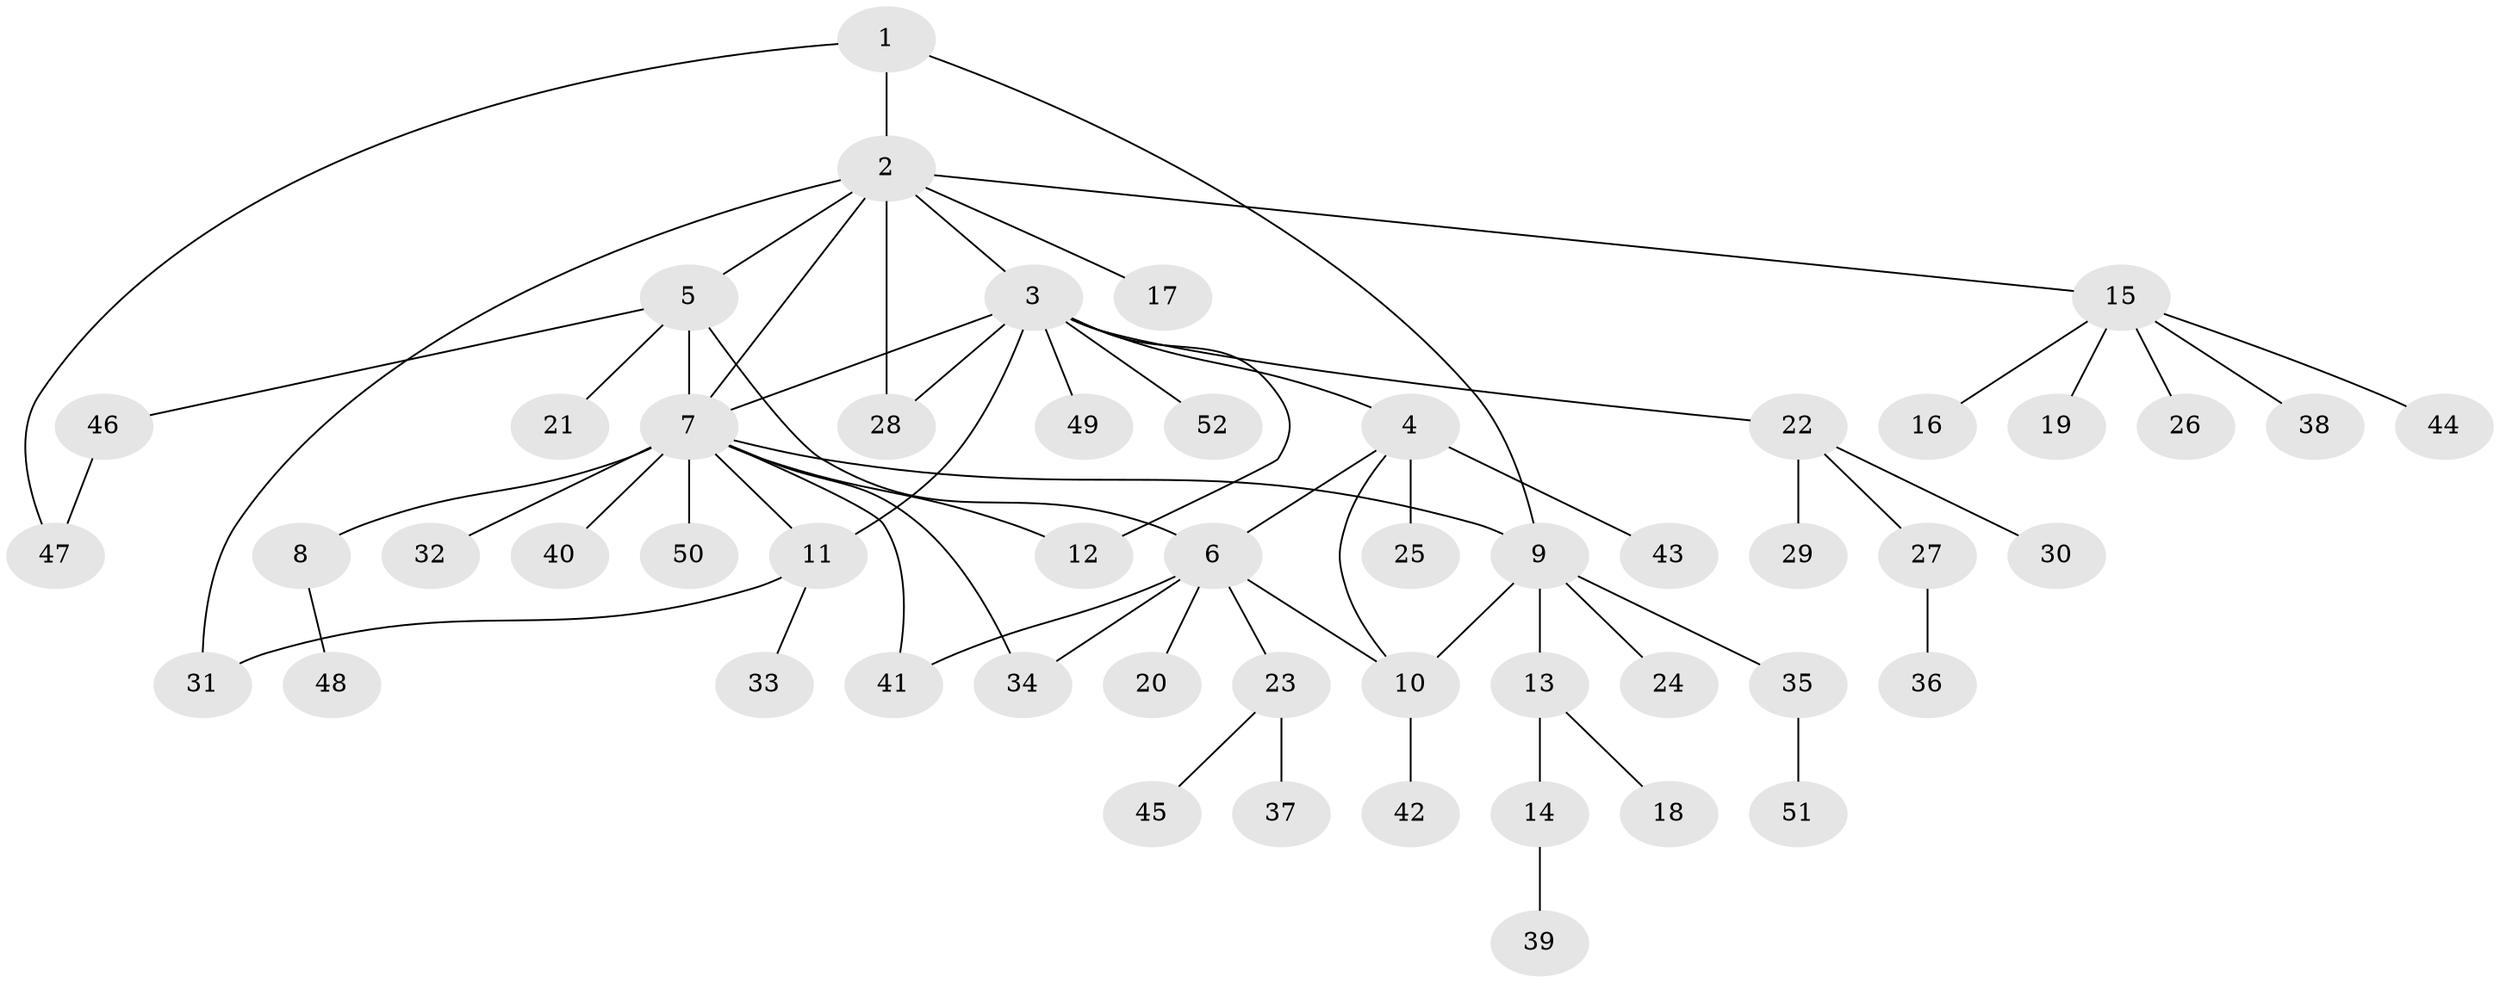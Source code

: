 // Generated by graph-tools (version 1.1) at 2025/26/03/09/25 03:26:48]
// undirected, 52 vertices, 64 edges
graph export_dot {
graph [start="1"]
  node [color=gray90,style=filled];
  1;
  2;
  3;
  4;
  5;
  6;
  7;
  8;
  9;
  10;
  11;
  12;
  13;
  14;
  15;
  16;
  17;
  18;
  19;
  20;
  21;
  22;
  23;
  24;
  25;
  26;
  27;
  28;
  29;
  30;
  31;
  32;
  33;
  34;
  35;
  36;
  37;
  38;
  39;
  40;
  41;
  42;
  43;
  44;
  45;
  46;
  47;
  48;
  49;
  50;
  51;
  52;
  1 -- 2;
  1 -- 9;
  1 -- 47;
  2 -- 3;
  2 -- 5;
  2 -- 7;
  2 -- 15;
  2 -- 17;
  2 -- 28;
  2 -- 31;
  3 -- 4;
  3 -- 7;
  3 -- 11;
  3 -- 12;
  3 -- 22;
  3 -- 28;
  3 -- 49;
  3 -- 52;
  4 -- 6;
  4 -- 10;
  4 -- 25;
  4 -- 43;
  5 -- 6;
  5 -- 7;
  5 -- 21;
  5 -- 46;
  6 -- 10;
  6 -- 20;
  6 -- 23;
  6 -- 34;
  6 -- 41;
  7 -- 8;
  7 -- 9;
  7 -- 11;
  7 -- 12;
  7 -- 32;
  7 -- 34;
  7 -- 40;
  7 -- 41;
  7 -- 50;
  8 -- 48;
  9 -- 10;
  9 -- 13;
  9 -- 24;
  9 -- 35;
  10 -- 42;
  11 -- 31;
  11 -- 33;
  13 -- 14;
  13 -- 18;
  14 -- 39;
  15 -- 16;
  15 -- 19;
  15 -- 26;
  15 -- 38;
  15 -- 44;
  22 -- 27;
  22 -- 29;
  22 -- 30;
  23 -- 37;
  23 -- 45;
  27 -- 36;
  35 -- 51;
  46 -- 47;
}
